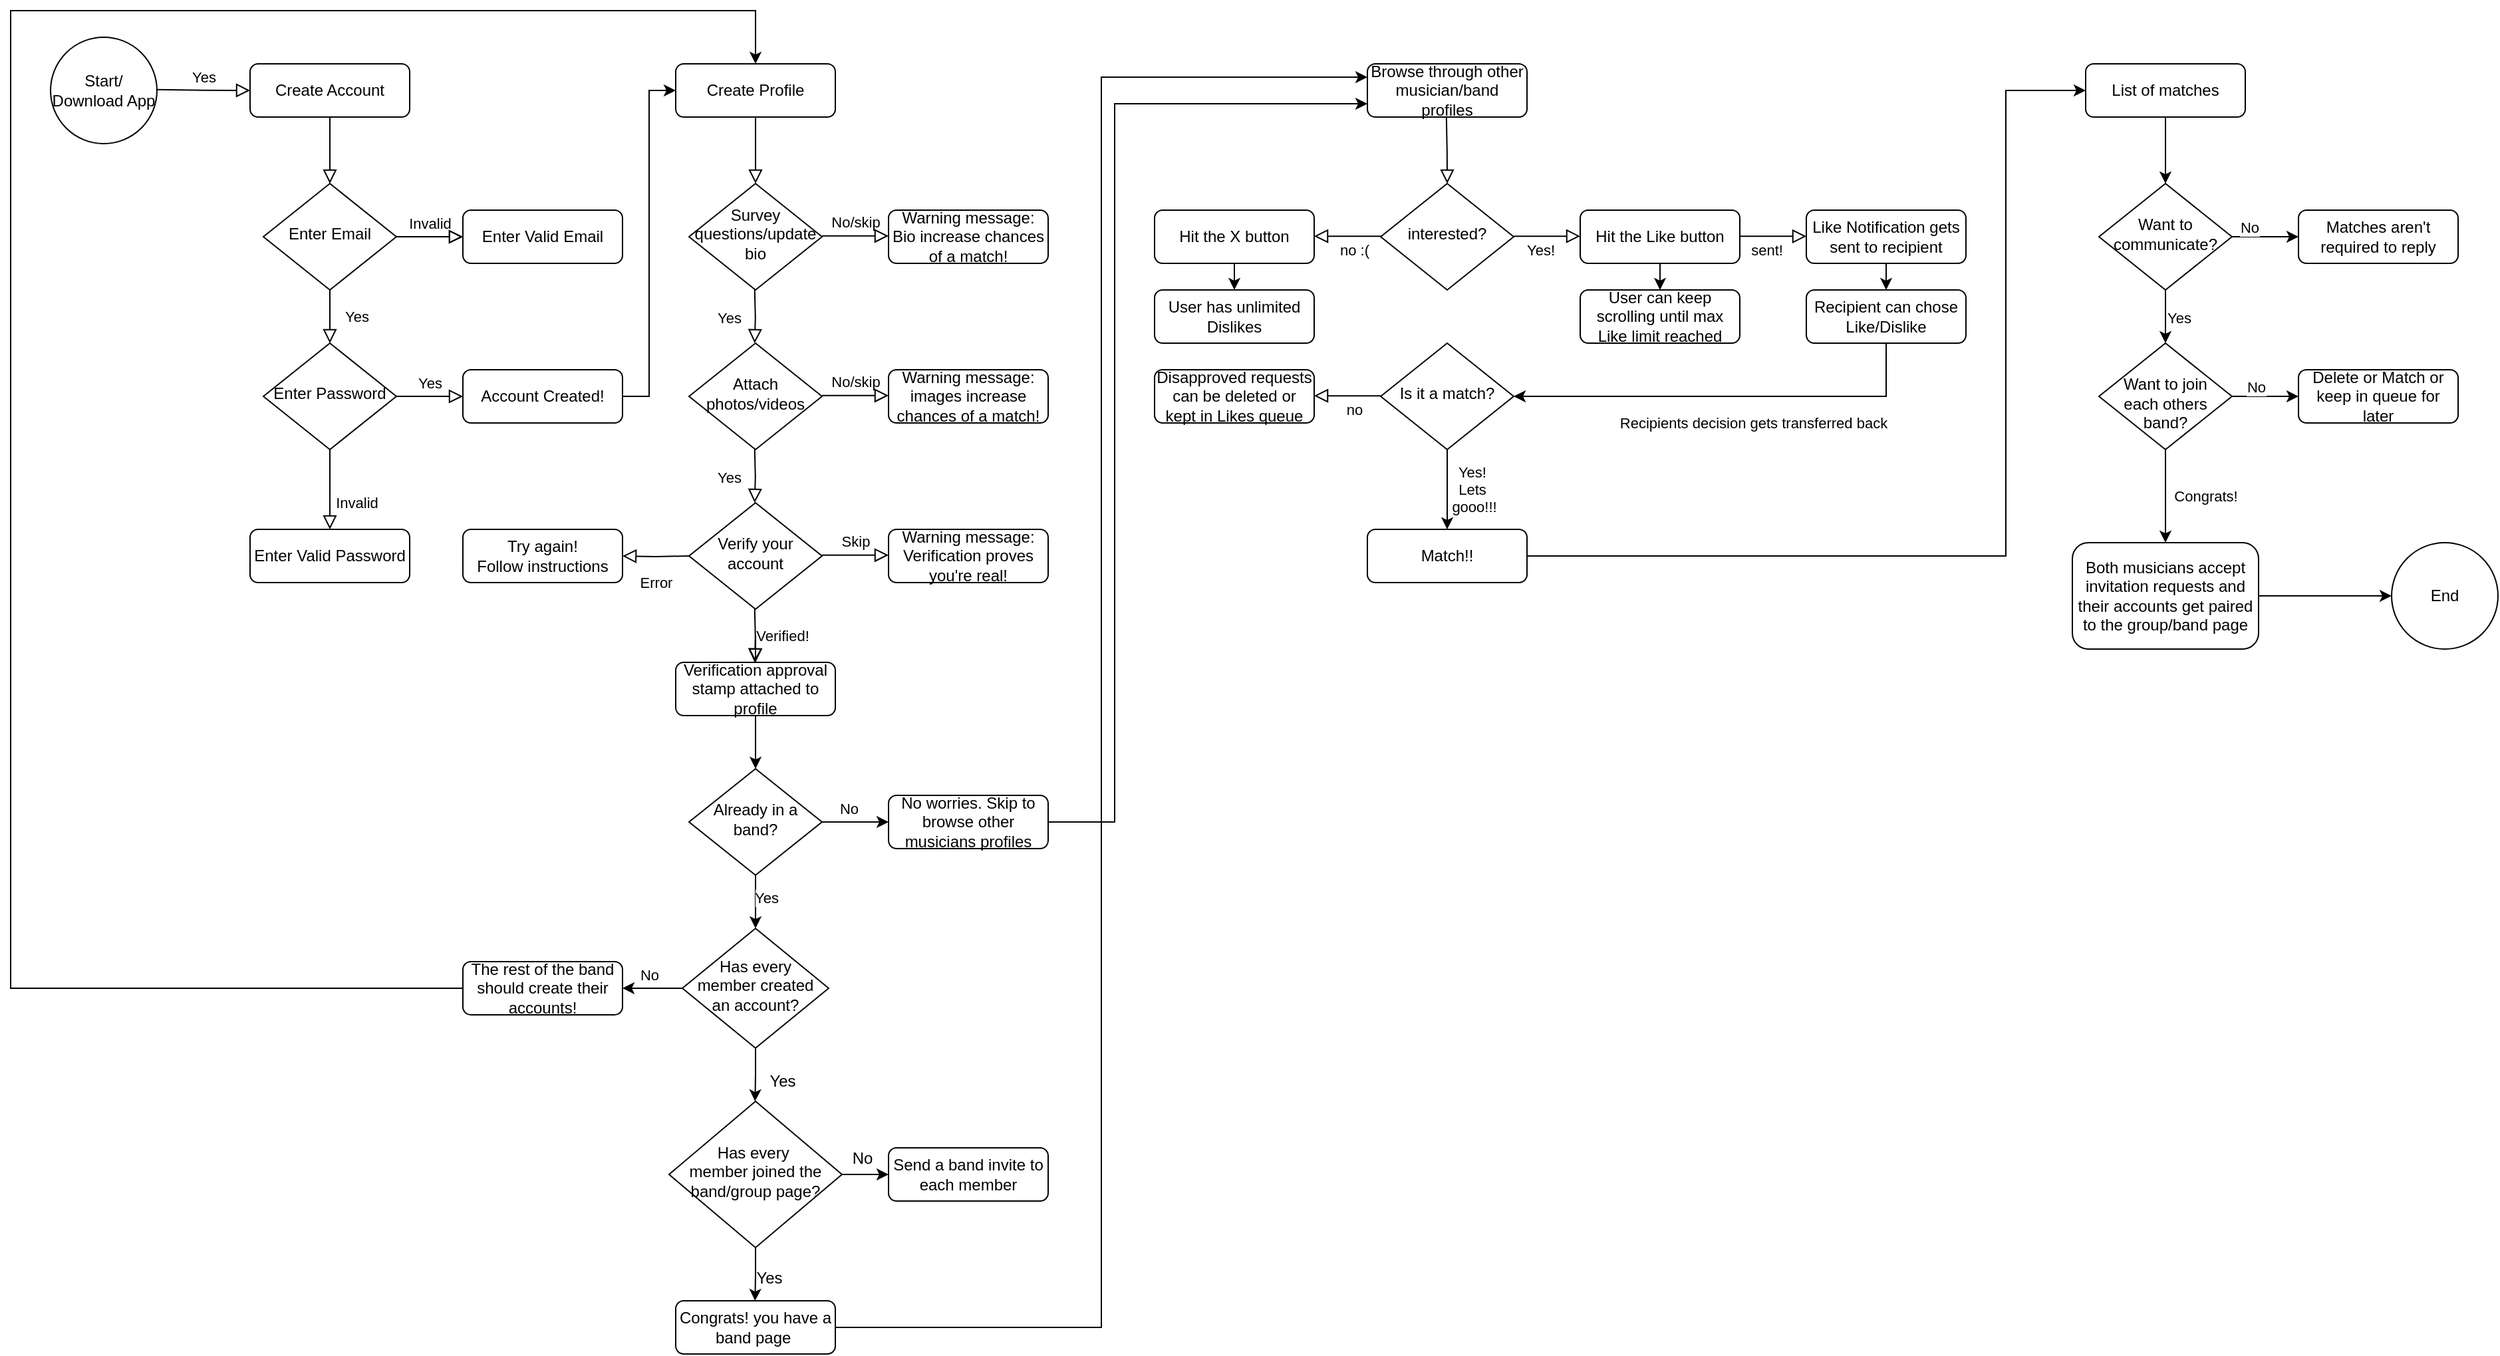 <mxfile version="26.0.11" pages="2">
  <diagram id="C5RBs43oDa-KdzZeNtuy" name="Flow Diagram">
    <mxGraphModel dx="2140" dy="696" grid="1" gridSize="10" guides="1" tooltips="1" connect="1" arrows="1" fold="1" page="1" pageScale="1" pageWidth="827" pageHeight="1169" math="0" shadow="0">
      <root>
        <mxCell id="WIyWlLk6GJQsqaUBKTNV-0" />
        <mxCell id="WIyWlLk6GJQsqaUBKTNV-1" parent="WIyWlLk6GJQsqaUBKTNV-0" />
        <mxCell id="WIyWlLk6GJQsqaUBKTNV-2" value="" style="rounded=0;html=1;jettySize=auto;orthogonalLoop=1;fontSize=11;endArrow=block;endFill=0;endSize=8;strokeWidth=1;shadow=0;labelBackgroundColor=none;edgeStyle=orthogonalEdgeStyle;" parent="WIyWlLk6GJQsqaUBKTNV-1" source="WIyWlLk6GJQsqaUBKTNV-3" target="WIyWlLk6GJQsqaUBKTNV-6" edge="1">
          <mxGeometry relative="1" as="geometry" />
        </mxCell>
        <mxCell id="WIyWlLk6GJQsqaUBKTNV-3" value="Create Account" style="rounded=1;whiteSpace=wrap;html=1;fontSize=12;glass=0;strokeWidth=1;shadow=0;" parent="WIyWlLk6GJQsqaUBKTNV-1" vertex="1">
          <mxGeometry x="160" y="80" width="120" height="40" as="geometry" />
        </mxCell>
        <mxCell id="WIyWlLk6GJQsqaUBKTNV-4" value="Yes" style="rounded=0;html=1;jettySize=auto;orthogonalLoop=1;fontSize=11;endArrow=block;endFill=0;endSize=8;strokeWidth=1;shadow=0;labelBackgroundColor=none;edgeStyle=orthogonalEdgeStyle;" parent="WIyWlLk6GJQsqaUBKTNV-1" source="WIyWlLk6GJQsqaUBKTNV-6" target="WIyWlLk6GJQsqaUBKTNV-10" edge="1">
          <mxGeometry y="20" relative="1" as="geometry">
            <mxPoint as="offset" />
          </mxGeometry>
        </mxCell>
        <mxCell id="WIyWlLk6GJQsqaUBKTNV-5" value="Invalid" style="edgeStyle=orthogonalEdgeStyle;rounded=0;html=1;jettySize=auto;orthogonalLoop=1;fontSize=11;endArrow=block;endFill=0;endSize=8;strokeWidth=1;shadow=0;labelBackgroundColor=none;" parent="WIyWlLk6GJQsqaUBKTNV-1" source="WIyWlLk6GJQsqaUBKTNV-6" target="WIyWlLk6GJQsqaUBKTNV-7" edge="1">
          <mxGeometry y="10" relative="1" as="geometry">
            <mxPoint as="offset" />
          </mxGeometry>
        </mxCell>
        <mxCell id="WIyWlLk6GJQsqaUBKTNV-6" value="Enter Email" style="rhombus;whiteSpace=wrap;html=1;shadow=0;fontFamily=Helvetica;fontSize=12;align=center;strokeWidth=1;spacing=6;spacingTop=-4;" parent="WIyWlLk6GJQsqaUBKTNV-1" vertex="1">
          <mxGeometry x="170" y="170" width="100" height="80" as="geometry" />
        </mxCell>
        <mxCell id="WIyWlLk6GJQsqaUBKTNV-7" value="Enter Valid Email" style="rounded=1;whiteSpace=wrap;html=1;fontSize=12;glass=0;strokeWidth=1;shadow=0;" parent="WIyWlLk6GJQsqaUBKTNV-1" vertex="1">
          <mxGeometry x="320" y="190" width="120" height="40" as="geometry" />
        </mxCell>
        <mxCell id="WIyWlLk6GJQsqaUBKTNV-8" value="Invalid" style="rounded=0;html=1;jettySize=auto;orthogonalLoop=1;fontSize=11;endArrow=block;endFill=0;endSize=8;strokeWidth=1;shadow=0;labelBackgroundColor=none;edgeStyle=orthogonalEdgeStyle;" parent="WIyWlLk6GJQsqaUBKTNV-1" source="WIyWlLk6GJQsqaUBKTNV-10" target="WIyWlLk6GJQsqaUBKTNV-11" edge="1">
          <mxGeometry x="0.333" y="20" relative="1" as="geometry">
            <mxPoint as="offset" />
          </mxGeometry>
        </mxCell>
        <mxCell id="WIyWlLk6GJQsqaUBKTNV-9" value="Yes" style="edgeStyle=orthogonalEdgeStyle;rounded=0;html=1;jettySize=auto;orthogonalLoop=1;fontSize=11;endArrow=block;endFill=0;endSize=8;strokeWidth=1;shadow=0;labelBackgroundColor=none;" parent="WIyWlLk6GJQsqaUBKTNV-1" source="WIyWlLk6GJQsqaUBKTNV-10" target="WIyWlLk6GJQsqaUBKTNV-12" edge="1">
          <mxGeometry y="10" relative="1" as="geometry">
            <mxPoint as="offset" />
          </mxGeometry>
        </mxCell>
        <mxCell id="WIyWlLk6GJQsqaUBKTNV-10" value="Enter Password" style="rhombus;whiteSpace=wrap;html=1;shadow=0;fontFamily=Helvetica;fontSize=12;align=center;strokeWidth=1;spacing=6;spacingTop=-4;" parent="WIyWlLk6GJQsqaUBKTNV-1" vertex="1">
          <mxGeometry x="170" y="290" width="100" height="80" as="geometry" />
        </mxCell>
        <mxCell id="WIyWlLk6GJQsqaUBKTNV-11" value="Enter Valid Password" style="rounded=1;whiteSpace=wrap;html=1;fontSize=12;glass=0;strokeWidth=1;shadow=0;" parent="WIyWlLk6GJQsqaUBKTNV-1" vertex="1">
          <mxGeometry x="160" y="430" width="120" height="40" as="geometry" />
        </mxCell>
        <mxCell id="-ekNPSrUyCJ8KPP-WbpY-6" style="edgeStyle=orthogonalEdgeStyle;rounded=0;orthogonalLoop=1;jettySize=auto;html=1;exitX=1;exitY=0.5;exitDx=0;exitDy=0;entryX=0;entryY=0.5;entryDx=0;entryDy=0;" parent="WIyWlLk6GJQsqaUBKTNV-1" source="WIyWlLk6GJQsqaUBKTNV-12" target="-ekNPSrUyCJ8KPP-WbpY-3" edge="1">
          <mxGeometry relative="1" as="geometry" />
        </mxCell>
        <mxCell id="WIyWlLk6GJQsqaUBKTNV-12" value="Account Created!" style="rounded=1;whiteSpace=wrap;html=1;fontSize=12;glass=0;strokeWidth=1;shadow=0;" parent="WIyWlLk6GJQsqaUBKTNV-1" vertex="1">
          <mxGeometry x="320" y="310" width="120" height="40" as="geometry" />
        </mxCell>
        <mxCell id="-ekNPSrUyCJ8KPP-WbpY-0" value="Start/&lt;div&gt;Download App&lt;/div&gt;" style="ellipse;whiteSpace=wrap;html=1;aspect=fixed;" parent="WIyWlLk6GJQsqaUBKTNV-1" vertex="1">
          <mxGeometry x="10" y="60" width="80" height="80" as="geometry" />
        </mxCell>
        <mxCell id="-ekNPSrUyCJ8KPP-WbpY-1" value="End" style="ellipse;whiteSpace=wrap;html=1;aspect=fixed;" parent="WIyWlLk6GJQsqaUBKTNV-1" vertex="1">
          <mxGeometry x="1770" y="440" width="80" height="80" as="geometry" />
        </mxCell>
        <mxCell id="-ekNPSrUyCJ8KPP-WbpY-3" value="Create Profile" style="rounded=1;whiteSpace=wrap;html=1;" parent="WIyWlLk6GJQsqaUBKTNV-1" vertex="1">
          <mxGeometry x="480" y="80" width="120" height="40" as="geometry" />
        </mxCell>
        <mxCell id="-ekNPSrUyCJ8KPP-WbpY-4" value="" style="rounded=0;html=1;jettySize=auto;orthogonalLoop=1;fontSize=11;endArrow=block;endFill=0;endSize=8;strokeWidth=1;shadow=0;labelBackgroundColor=none;edgeStyle=orthogonalEdgeStyle;" parent="WIyWlLk6GJQsqaUBKTNV-1" edge="1">
          <mxGeometry relative="1" as="geometry">
            <mxPoint x="540" y="120" as="sourcePoint" />
            <mxPoint x="540" y="170" as="targetPoint" />
          </mxGeometry>
        </mxCell>
        <mxCell id="-ekNPSrUyCJ8KPP-WbpY-5" value="Survey&lt;div&gt;questions/update bio&lt;/div&gt;" style="rhombus;whiteSpace=wrap;html=1;shadow=0;fontFamily=Helvetica;fontSize=12;align=center;strokeWidth=1;spacing=6;spacingTop=-4;" parent="WIyWlLk6GJQsqaUBKTNV-1" vertex="1">
          <mxGeometry x="490" y="170" width="100" height="80" as="geometry" />
        </mxCell>
        <mxCell id="-ekNPSrUyCJ8KPP-WbpY-7" value="Warning message: Bio increase chances of a match!" style="rounded=1;whiteSpace=wrap;html=1;fontSize=12;glass=0;strokeWidth=1;shadow=0;" parent="WIyWlLk6GJQsqaUBKTNV-1" vertex="1">
          <mxGeometry x="640" y="190" width="120" height="40" as="geometry" />
        </mxCell>
        <mxCell id="-ekNPSrUyCJ8KPP-WbpY-9" value="" style="edgeStyle=orthogonalEdgeStyle;rounded=0;html=1;jettySize=auto;orthogonalLoop=1;fontSize=11;endArrow=block;endFill=0;endSize=8;strokeWidth=1;shadow=0;labelBackgroundColor=none;" parent="WIyWlLk6GJQsqaUBKTNV-1" edge="1">
          <mxGeometry y="10" relative="1" as="geometry">
            <mxPoint as="offset" />
            <mxPoint x="270" y="210" as="sourcePoint" />
            <mxPoint x="320" y="210" as="targetPoint" />
          </mxGeometry>
        </mxCell>
        <mxCell id="-ekNPSrUyCJ8KPP-WbpY-11" value="No/skip" style="edgeStyle=orthogonalEdgeStyle;rounded=0;html=1;jettySize=auto;orthogonalLoop=1;fontSize=11;endArrow=block;endFill=0;endSize=8;strokeWidth=1;shadow=0;labelBackgroundColor=none;" parent="WIyWlLk6GJQsqaUBKTNV-1" edge="1">
          <mxGeometry y="10" relative="1" as="geometry">
            <mxPoint as="offset" />
            <mxPoint x="590" y="209.38" as="sourcePoint" />
            <mxPoint x="640" y="209.38" as="targetPoint" />
          </mxGeometry>
        </mxCell>
        <mxCell id="-ekNPSrUyCJ8KPP-WbpY-12" value="Yes" style="rounded=0;html=1;jettySize=auto;orthogonalLoop=1;fontSize=11;endArrow=block;endFill=0;endSize=8;strokeWidth=1;shadow=0;labelBackgroundColor=none;edgeStyle=orthogonalEdgeStyle;" parent="WIyWlLk6GJQsqaUBKTNV-1" edge="1">
          <mxGeometry y="20" relative="1" as="geometry">
            <mxPoint as="offset" />
            <mxPoint x="539.37" y="250" as="sourcePoint" />
            <mxPoint x="539.37" y="290" as="targetPoint" />
          </mxGeometry>
        </mxCell>
        <mxCell id="-ekNPSrUyCJ8KPP-WbpY-13" value="Attach photos/videos" style="rhombus;whiteSpace=wrap;html=1;shadow=0;fontFamily=Helvetica;fontSize=12;align=center;strokeWidth=1;spacing=6;spacingTop=-4;" parent="WIyWlLk6GJQsqaUBKTNV-1" vertex="1">
          <mxGeometry x="490" y="290" width="100" height="80" as="geometry" />
        </mxCell>
        <mxCell id="-ekNPSrUyCJ8KPP-WbpY-14" value="No/skip" style="edgeStyle=orthogonalEdgeStyle;rounded=0;html=1;jettySize=auto;orthogonalLoop=1;fontSize=11;endArrow=block;endFill=0;endSize=8;strokeWidth=1;shadow=0;labelBackgroundColor=none;" parent="WIyWlLk6GJQsqaUBKTNV-1" edge="1">
          <mxGeometry y="10" relative="1" as="geometry">
            <mxPoint as="offset" />
            <mxPoint x="590" y="329.38" as="sourcePoint" />
            <mxPoint x="640" y="329.38" as="targetPoint" />
          </mxGeometry>
        </mxCell>
        <mxCell id="-ekNPSrUyCJ8KPP-WbpY-15" value="Warning message: images increase chances of a match!" style="rounded=1;whiteSpace=wrap;html=1;fontSize=12;glass=0;strokeWidth=1;shadow=0;" parent="WIyWlLk6GJQsqaUBKTNV-1" vertex="1">
          <mxGeometry x="640" y="310" width="120" height="40" as="geometry" />
        </mxCell>
        <mxCell id="-ekNPSrUyCJ8KPP-WbpY-16" value="Yes" style="rounded=0;html=1;jettySize=auto;orthogonalLoop=1;fontSize=11;endArrow=block;endFill=0;endSize=8;strokeWidth=1;shadow=0;labelBackgroundColor=none;edgeStyle=orthogonalEdgeStyle;" parent="WIyWlLk6GJQsqaUBKTNV-1" edge="1">
          <mxGeometry y="20" relative="1" as="geometry">
            <mxPoint as="offset" />
            <mxPoint x="539.38" y="370" as="sourcePoint" />
            <mxPoint x="539.38" y="410" as="targetPoint" />
          </mxGeometry>
        </mxCell>
        <mxCell id="-ekNPSrUyCJ8KPP-WbpY-17" value="Verify your account" style="rhombus;whiteSpace=wrap;html=1;shadow=0;fontFamily=Helvetica;fontSize=12;align=center;strokeWidth=1;spacing=6;spacingTop=-4;" parent="WIyWlLk6GJQsqaUBKTNV-1" vertex="1">
          <mxGeometry x="490" y="410" width="100" height="80" as="geometry" />
        </mxCell>
        <mxCell id="-ekNPSrUyCJ8KPP-WbpY-18" value="Skip" style="edgeStyle=orthogonalEdgeStyle;rounded=0;html=1;jettySize=auto;orthogonalLoop=1;fontSize=11;endArrow=block;endFill=0;endSize=8;strokeWidth=1;shadow=0;labelBackgroundColor=none;" parent="WIyWlLk6GJQsqaUBKTNV-1" edge="1">
          <mxGeometry y="10" relative="1" as="geometry">
            <mxPoint as="offset" />
            <mxPoint x="590" y="449.38" as="sourcePoint" />
            <mxPoint x="640" y="449.38" as="targetPoint" />
          </mxGeometry>
        </mxCell>
        <mxCell id="-ekNPSrUyCJ8KPP-WbpY-19" value="Error" style="rounded=0;html=1;jettySize=auto;orthogonalLoop=1;fontSize=11;endArrow=block;endFill=0;endSize=8;strokeWidth=1;shadow=0;labelBackgroundColor=none;edgeStyle=orthogonalEdgeStyle;entryX=1;entryY=0.5;entryDx=0;entryDy=0;" parent="WIyWlLk6GJQsqaUBKTNV-1" target="-ekNPSrUyCJ8KPP-WbpY-20" edge="1">
          <mxGeometry y="20" relative="1" as="geometry">
            <mxPoint as="offset" />
            <mxPoint x="490" y="450" as="sourcePoint" />
            <mxPoint x="490" y="490" as="targetPoint" />
          </mxGeometry>
        </mxCell>
        <mxCell id="-ekNPSrUyCJ8KPP-WbpY-20" value="Try again!&lt;div&gt;Follow instructions&lt;/div&gt;" style="rounded=1;whiteSpace=wrap;html=1;fontSize=12;glass=0;strokeWidth=1;shadow=0;" parent="WIyWlLk6GJQsqaUBKTNV-1" vertex="1">
          <mxGeometry x="320" y="430" width="120" height="40" as="geometry" />
        </mxCell>
        <mxCell id="EXqV8uLEdETQ28XEE5cS-0" value="Warning message:&lt;div&gt;Verification proves you&#39;re real!&lt;/div&gt;" style="rounded=1;whiteSpace=wrap;html=1;fontSize=12;glass=0;strokeWidth=1;shadow=0;" parent="WIyWlLk6GJQsqaUBKTNV-1" vertex="1">
          <mxGeometry x="640" y="430" width="120" height="40" as="geometry" />
        </mxCell>
        <mxCell id="EXqV8uLEdETQ28XEE5cS-1" value="Verified!" style="rounded=0;html=1;jettySize=auto;orthogonalLoop=1;fontSize=11;endArrow=block;endFill=0;endSize=8;strokeWidth=1;shadow=0;labelBackgroundColor=none;edgeStyle=orthogonalEdgeStyle;" parent="WIyWlLk6GJQsqaUBKTNV-1" source="EXqV8uLEdETQ28XEE5cS-2" edge="1">
          <mxGeometry y="20" relative="1" as="geometry">
            <mxPoint as="offset" />
            <mxPoint x="539.38" y="490" as="sourcePoint" />
            <mxPoint x="539.38" y="530" as="targetPoint" />
          </mxGeometry>
        </mxCell>
        <mxCell id="EXqV8uLEdETQ28XEE5cS-3" value="" style="rounded=0;html=1;jettySize=auto;orthogonalLoop=1;fontSize=11;endArrow=block;endFill=0;endSize=8;strokeWidth=1;shadow=0;labelBackgroundColor=none;edgeStyle=orthogonalEdgeStyle;" parent="WIyWlLk6GJQsqaUBKTNV-1" target="EXqV8uLEdETQ28XEE5cS-2" edge="1">
          <mxGeometry y="20" relative="1" as="geometry">
            <mxPoint as="offset" />
            <mxPoint x="539.38" y="490" as="sourcePoint" />
            <mxPoint x="539.38" y="530" as="targetPoint" />
          </mxGeometry>
        </mxCell>
        <mxCell id="EXqV8uLEdETQ28XEE5cS-55" style="edgeStyle=orthogonalEdgeStyle;rounded=0;orthogonalLoop=1;jettySize=auto;html=1;exitX=0.5;exitY=1;exitDx=0;exitDy=0;entryX=0.5;entryY=0;entryDx=0;entryDy=0;" parent="WIyWlLk6GJQsqaUBKTNV-1" source="EXqV8uLEdETQ28XEE5cS-2" target="EXqV8uLEdETQ28XEE5cS-54" edge="1">
          <mxGeometry relative="1" as="geometry" />
        </mxCell>
        <mxCell id="EXqV8uLEdETQ28XEE5cS-2" value="Verification approval stamp attached to profile" style="rounded=1;whiteSpace=wrap;html=1;fontSize=12;glass=0;strokeWidth=1;shadow=0;" parent="WIyWlLk6GJQsqaUBKTNV-1" vertex="1">
          <mxGeometry x="480" y="530" width="120" height="40" as="geometry" />
        </mxCell>
        <mxCell id="EXqV8uLEdETQ28XEE5cS-4" value="Yes" style="edgeStyle=orthogonalEdgeStyle;rounded=0;html=1;jettySize=auto;orthogonalLoop=1;fontSize=11;endArrow=block;endFill=0;endSize=8;strokeWidth=1;shadow=0;labelBackgroundColor=none;entryX=0;entryY=0.5;entryDx=0;entryDy=0;" parent="WIyWlLk6GJQsqaUBKTNV-1" target="WIyWlLk6GJQsqaUBKTNV-3" edge="1">
          <mxGeometry y="10" relative="1" as="geometry">
            <mxPoint as="offset" />
            <mxPoint x="90" y="99.38" as="sourcePoint" />
            <mxPoint x="140" y="99.38" as="targetPoint" />
          </mxGeometry>
        </mxCell>
        <mxCell id="EXqV8uLEdETQ28XEE5cS-5" value="Browse through other musician/band profiles" style="rounded=1;whiteSpace=wrap;html=1;" parent="WIyWlLk6GJQsqaUBKTNV-1" vertex="1">
          <mxGeometry x="1000" y="80" width="120" height="40" as="geometry" />
        </mxCell>
        <mxCell id="EXqV8uLEdETQ28XEE5cS-68" style="edgeStyle=orthogonalEdgeStyle;rounded=0;orthogonalLoop=1;jettySize=auto;html=1;exitX=0;exitY=0.5;exitDx=0;exitDy=0;entryX=0.5;entryY=0;entryDx=0;entryDy=0;" parent="WIyWlLk6GJQsqaUBKTNV-1" source="EXqV8uLEdETQ28XEE5cS-6" target="-ekNPSrUyCJ8KPP-WbpY-3" edge="1">
          <mxGeometry relative="1" as="geometry">
            <Array as="points">
              <mxPoint x="-20" y="775" />
              <mxPoint x="-20" y="40" />
              <mxPoint x="540" y="40" />
            </Array>
          </mxGeometry>
        </mxCell>
        <mxCell id="EXqV8uLEdETQ28XEE5cS-6" value="The rest of the band should create their accounts!" style="rounded=1;whiteSpace=wrap;html=1;" parent="WIyWlLk6GJQsqaUBKTNV-1" vertex="1">
          <mxGeometry x="320" y="755" width="120" height="40" as="geometry" />
        </mxCell>
        <mxCell id="EXqV8uLEdETQ28XEE5cS-8" value="" style="rounded=0;html=1;jettySize=auto;orthogonalLoop=1;fontSize=11;endArrow=block;endFill=0;endSize=8;strokeWidth=1;shadow=0;labelBackgroundColor=none;edgeStyle=orthogonalEdgeStyle;" parent="WIyWlLk6GJQsqaUBKTNV-1" edge="1">
          <mxGeometry y="20" relative="1" as="geometry">
            <mxPoint as="offset" />
            <mxPoint x="1059.41" y="120" as="sourcePoint" />
            <mxPoint x="1060.03" y="170" as="targetPoint" />
          </mxGeometry>
        </mxCell>
        <mxCell id="EXqV8uLEdETQ28XEE5cS-11" value="interested?" style="rhombus;whiteSpace=wrap;html=1;shadow=0;fontFamily=Helvetica;fontSize=12;align=center;strokeWidth=1;spacing=6;spacingTop=-4;" parent="WIyWlLk6GJQsqaUBKTNV-1" vertex="1">
          <mxGeometry x="1010" y="170" width="100" height="80" as="geometry" />
        </mxCell>
        <mxCell id="EXqV8uLEdETQ28XEE5cS-12" value="no :(" style="rounded=0;html=1;jettySize=auto;orthogonalLoop=1;fontSize=11;endArrow=block;endFill=0;endSize=8;strokeWidth=1;shadow=0;labelBackgroundColor=none;edgeStyle=orthogonalEdgeStyle;entryX=1;entryY=0.5;entryDx=0;entryDy=0;" parent="WIyWlLk6GJQsqaUBKTNV-1" edge="1">
          <mxGeometry x="-0.2" y="10" relative="1" as="geometry">
            <mxPoint as="offset" />
            <mxPoint x="1010" y="209.6" as="sourcePoint" />
            <mxPoint x="960" y="209.6" as="targetPoint" />
          </mxGeometry>
        </mxCell>
        <mxCell id="EXqV8uLEdETQ28XEE5cS-31" style="edgeStyle=orthogonalEdgeStyle;rounded=0;orthogonalLoop=1;jettySize=auto;html=1;exitX=0.5;exitY=1;exitDx=0;exitDy=0;entryX=0.5;entryY=0;entryDx=0;entryDy=0;" parent="WIyWlLk6GJQsqaUBKTNV-1" source="EXqV8uLEdETQ28XEE5cS-13" target="EXqV8uLEdETQ28XEE5cS-30" edge="1">
          <mxGeometry relative="1" as="geometry" />
        </mxCell>
        <mxCell id="EXqV8uLEdETQ28XEE5cS-13" value="Hit the X button" style="rounded=1;whiteSpace=wrap;html=1;fontSize=12;glass=0;strokeWidth=1;shadow=0;" parent="WIyWlLk6GJQsqaUBKTNV-1" vertex="1">
          <mxGeometry x="840" y="190" width="120" height="40" as="geometry" />
        </mxCell>
        <mxCell id="EXqV8uLEdETQ28XEE5cS-35" style="edgeStyle=orthogonalEdgeStyle;rounded=0;orthogonalLoop=1;jettySize=auto;html=1;exitX=1;exitY=0.5;exitDx=0;exitDy=0;entryX=0;entryY=0.5;entryDx=0;entryDy=0;" parent="WIyWlLk6GJQsqaUBKTNV-1" source="EXqV8uLEdETQ28XEE5cS-14" target="EXqV8uLEdETQ28XEE5cS-23" edge="1">
          <mxGeometry relative="1" as="geometry">
            <Array as="points">
              <mxPoint x="1480" y="450" />
              <mxPoint x="1480" y="100" />
            </Array>
          </mxGeometry>
        </mxCell>
        <mxCell id="EXqV8uLEdETQ28XEE5cS-14" value="Match!!" style="rounded=1;whiteSpace=wrap;html=1;fontSize=12;glass=0;strokeWidth=1;shadow=0;" parent="WIyWlLk6GJQsqaUBKTNV-1" vertex="1">
          <mxGeometry x="1000" y="430" width="120" height="40" as="geometry" />
        </mxCell>
        <mxCell id="EXqV8uLEdETQ28XEE5cS-15" value="Yes!" style="edgeStyle=orthogonalEdgeStyle;rounded=0;html=1;jettySize=auto;orthogonalLoop=1;fontSize=11;endArrow=block;endFill=0;endSize=8;strokeWidth=1;shadow=0;labelBackgroundColor=none;" parent="WIyWlLk6GJQsqaUBKTNV-1" edge="1">
          <mxGeometry x="-0.2" y="-10" relative="1" as="geometry">
            <mxPoint as="offset" />
            <mxPoint x="1110" y="209.6" as="sourcePoint" />
            <mxPoint x="1160" y="209.6" as="targetPoint" />
          </mxGeometry>
        </mxCell>
        <mxCell id="EXqV8uLEdETQ28XEE5cS-26" value="" style="edgeStyle=orthogonalEdgeStyle;rounded=0;orthogonalLoop=1;jettySize=auto;html=1;" parent="WIyWlLk6GJQsqaUBKTNV-1" source="EXqV8uLEdETQ28XEE5cS-18" target="EXqV8uLEdETQ28XEE5cS-14" edge="1">
          <mxGeometry relative="1" as="geometry" />
        </mxCell>
        <mxCell id="EXqV8uLEdETQ28XEE5cS-33" value="Yes!&amp;nbsp;&lt;div&gt;Lets&amp;nbsp;&lt;/div&gt;&lt;div&gt;gooo!!!&lt;/div&gt;" style="edgeLabel;html=1;align=center;verticalAlign=middle;resizable=0;points=[];" parent="EXqV8uLEdETQ28XEE5cS-26" vertex="1" connectable="0">
          <mxGeometry x="-0.093" y="8" relative="1" as="geometry">
            <mxPoint x="12" y="3" as="offset" />
          </mxGeometry>
        </mxCell>
        <mxCell id="EXqV8uLEdETQ28XEE5cS-18" value="Is it a match?" style="rhombus;whiteSpace=wrap;html=1;shadow=0;fontFamily=Helvetica;fontSize=12;align=center;strokeWidth=1;spacing=6;spacingTop=-4;" parent="WIyWlLk6GJQsqaUBKTNV-1" vertex="1">
          <mxGeometry x="1010" y="290" width="100" height="80" as="geometry" />
        </mxCell>
        <mxCell id="EXqV8uLEdETQ28XEE5cS-29" style="edgeStyle=orthogonalEdgeStyle;rounded=0;orthogonalLoop=1;jettySize=auto;html=1;exitX=0.5;exitY=1;exitDx=0;exitDy=0;entryX=0.5;entryY=0;entryDx=0;entryDy=0;" parent="WIyWlLk6GJQsqaUBKTNV-1" source="EXqV8uLEdETQ28XEE5cS-21" target="EXqV8uLEdETQ28XEE5cS-27" edge="1">
          <mxGeometry relative="1" as="geometry" />
        </mxCell>
        <mxCell id="EXqV8uLEdETQ28XEE5cS-21" value="Hit the Like button" style="rounded=1;whiteSpace=wrap;html=1;fontSize=12;glass=0;strokeWidth=1;shadow=0;" parent="WIyWlLk6GJQsqaUBKTNV-1" vertex="1">
          <mxGeometry x="1160" y="190" width="120" height="40" as="geometry" />
        </mxCell>
        <mxCell id="EXqV8uLEdETQ28XEE5cS-22" value="no" style="rounded=0;html=1;jettySize=auto;orthogonalLoop=1;fontSize=11;endArrow=block;endFill=0;endSize=8;strokeWidth=1;shadow=0;labelBackgroundColor=none;edgeStyle=orthogonalEdgeStyle;entryX=1;entryY=0.5;entryDx=0;entryDy=0;" parent="WIyWlLk6GJQsqaUBKTNV-1" edge="1">
          <mxGeometry x="-0.2" y="10" relative="1" as="geometry">
            <mxPoint as="offset" />
            <mxPoint x="1010" y="329.6" as="sourcePoint" />
            <mxPoint x="960" y="329.6" as="targetPoint" />
          </mxGeometry>
        </mxCell>
        <mxCell id="EXqV8uLEdETQ28XEE5cS-40" style="edgeStyle=orthogonalEdgeStyle;rounded=0;orthogonalLoop=1;jettySize=auto;html=1;" parent="WIyWlLk6GJQsqaUBKTNV-1" source="EXqV8uLEdETQ28XEE5cS-23" edge="1">
          <mxGeometry relative="1" as="geometry">
            <mxPoint x="1600" y="170" as="targetPoint" />
          </mxGeometry>
        </mxCell>
        <mxCell id="EXqV8uLEdETQ28XEE5cS-23" value="List of matches" style="rounded=1;whiteSpace=wrap;html=1;fontSize=12;glass=0;strokeWidth=1;shadow=0;" parent="WIyWlLk6GJQsqaUBKTNV-1" vertex="1">
          <mxGeometry x="1540" y="80" width="120" height="40" as="geometry" />
        </mxCell>
        <mxCell id="EXqV8uLEdETQ28XEE5cS-24" value="sent!" style="edgeStyle=orthogonalEdgeStyle;rounded=0;html=1;jettySize=auto;orthogonalLoop=1;fontSize=11;endArrow=block;endFill=0;endSize=8;strokeWidth=1;shadow=0;labelBackgroundColor=none;" parent="WIyWlLk6GJQsqaUBKTNV-1" edge="1">
          <mxGeometry x="-0.2" y="-10" relative="1" as="geometry">
            <mxPoint as="offset" />
            <mxPoint x="1280" y="209.66" as="sourcePoint" />
            <mxPoint x="1330" y="209.66" as="targetPoint" />
          </mxGeometry>
        </mxCell>
        <mxCell id="EXqV8uLEdETQ28XEE5cS-36" style="edgeStyle=orthogonalEdgeStyle;rounded=0;orthogonalLoop=1;jettySize=auto;html=1;exitX=0.5;exitY=1;exitDx=0;exitDy=0;" parent="WIyWlLk6GJQsqaUBKTNV-1" source="EXqV8uLEdETQ28XEE5cS-25" edge="1">
          <mxGeometry relative="1" as="geometry">
            <mxPoint x="1390" y="250" as="targetPoint" />
          </mxGeometry>
        </mxCell>
        <mxCell id="EXqV8uLEdETQ28XEE5cS-25" value="Like Notification gets sent to recipient" style="rounded=1;whiteSpace=wrap;html=1;fontSize=12;glass=0;strokeWidth=1;shadow=0;" parent="WIyWlLk6GJQsqaUBKTNV-1" vertex="1">
          <mxGeometry x="1330" y="190" width="120" height="40" as="geometry" />
        </mxCell>
        <mxCell id="EXqV8uLEdETQ28XEE5cS-27" value="User can keep scrolling until max Like limit reached" style="rounded=1;whiteSpace=wrap;html=1;fontSize=12;glass=0;strokeWidth=1;shadow=0;" parent="WIyWlLk6GJQsqaUBKTNV-1" vertex="1">
          <mxGeometry x="1160" y="250" width="120" height="40" as="geometry" />
        </mxCell>
        <mxCell id="EXqV8uLEdETQ28XEE5cS-30" value="User has unlimited Dislikes" style="rounded=1;whiteSpace=wrap;html=1;fontSize=12;glass=0;strokeWidth=1;shadow=0;" parent="WIyWlLk6GJQsqaUBKTNV-1" vertex="1">
          <mxGeometry x="840" y="250" width="120" height="40" as="geometry" />
        </mxCell>
        <mxCell id="EXqV8uLEdETQ28XEE5cS-32" value="Disapproved requests can be deleted or kept in Likes queue" style="rounded=1;whiteSpace=wrap;html=1;fontSize=12;glass=0;strokeWidth=1;shadow=0;" parent="WIyWlLk6GJQsqaUBKTNV-1" vertex="1">
          <mxGeometry x="840" y="310" width="120" height="40" as="geometry" />
        </mxCell>
        <mxCell id="EXqV8uLEdETQ28XEE5cS-38" style="edgeStyle=orthogonalEdgeStyle;rounded=0;orthogonalLoop=1;jettySize=auto;html=1;exitX=0.5;exitY=1;exitDx=0;exitDy=0;" parent="WIyWlLk6GJQsqaUBKTNV-1" source="EXqV8uLEdETQ28XEE5cS-37" target="EXqV8uLEdETQ28XEE5cS-18" edge="1">
          <mxGeometry relative="1" as="geometry" />
        </mxCell>
        <mxCell id="EXqV8uLEdETQ28XEE5cS-39" value="Recipients decision gets transferred back" style="edgeLabel;html=1;align=center;verticalAlign=middle;resizable=0;points=[];" parent="EXqV8uLEdETQ28XEE5cS-38" vertex="1" connectable="0">
          <mxGeometry x="-0.091" y="5" relative="1" as="geometry">
            <mxPoint x="5" y="15" as="offset" />
          </mxGeometry>
        </mxCell>
        <mxCell id="EXqV8uLEdETQ28XEE5cS-37" value="Recipient can chose Like/Dislike" style="rounded=1;whiteSpace=wrap;html=1;fontSize=12;glass=0;strokeWidth=1;shadow=0;" parent="WIyWlLk6GJQsqaUBKTNV-1" vertex="1">
          <mxGeometry x="1330" y="250" width="120" height="40" as="geometry" />
        </mxCell>
        <mxCell id="EXqV8uLEdETQ28XEE5cS-41" value="Matches aren&#39;t required to reply" style="rounded=1;whiteSpace=wrap;html=1;fontSize=12;glass=0;strokeWidth=1;shadow=0;" parent="WIyWlLk6GJQsqaUBKTNV-1" vertex="1">
          <mxGeometry x="1700" y="190" width="120" height="40" as="geometry" />
        </mxCell>
        <mxCell id="EXqV8uLEdETQ28XEE5cS-43" style="edgeStyle=orthogonalEdgeStyle;rounded=0;orthogonalLoop=1;jettySize=auto;html=1;exitX=1;exitY=0.5;exitDx=0;exitDy=0;" parent="WIyWlLk6GJQsqaUBKTNV-1" source="EXqV8uLEdETQ28XEE5cS-42" edge="1">
          <mxGeometry relative="1" as="geometry">
            <mxPoint x="1700" y="210" as="targetPoint" />
          </mxGeometry>
        </mxCell>
        <mxCell id="EXqV8uLEdETQ28XEE5cS-45" value="No" style="edgeLabel;html=1;align=center;verticalAlign=middle;resizable=0;points=[];" parent="EXqV8uLEdETQ28XEE5cS-43" vertex="1" connectable="0">
          <mxGeometry x="-0.493" y="7" relative="1" as="geometry">
            <mxPoint as="offset" />
          </mxGeometry>
        </mxCell>
        <mxCell id="EXqV8uLEdETQ28XEE5cS-46" style="edgeStyle=orthogonalEdgeStyle;rounded=0;orthogonalLoop=1;jettySize=auto;html=1;exitX=0.5;exitY=1;exitDx=0;exitDy=0;" parent="WIyWlLk6GJQsqaUBKTNV-1" source="EXqV8uLEdETQ28XEE5cS-42" edge="1">
          <mxGeometry relative="1" as="geometry">
            <mxPoint x="1600" y="290" as="targetPoint" />
          </mxGeometry>
        </mxCell>
        <mxCell id="EXqV8uLEdETQ28XEE5cS-48" value="Yes" style="edgeLabel;html=1;align=center;verticalAlign=middle;resizable=0;points=[];" parent="EXqV8uLEdETQ28XEE5cS-46" vertex="1" connectable="0">
          <mxGeometry x="0.06" y="9" relative="1" as="geometry">
            <mxPoint as="offset" />
          </mxGeometry>
        </mxCell>
        <mxCell id="EXqV8uLEdETQ28XEE5cS-42" value="Want to communicate?" style="rhombus;whiteSpace=wrap;html=1;shadow=0;fontFamily=Helvetica;fontSize=12;align=center;strokeWidth=1;spacing=6;spacingTop=-4;" parent="WIyWlLk6GJQsqaUBKTNV-1" vertex="1">
          <mxGeometry x="1550" y="170" width="100" height="80" as="geometry" />
        </mxCell>
        <mxCell id="EXqV8uLEdETQ28XEE5cS-44" value="Delete or Match or keep in queue for later" style="rounded=1;whiteSpace=wrap;html=1;fontSize=12;glass=0;strokeWidth=1;shadow=0;" parent="WIyWlLk6GJQsqaUBKTNV-1" vertex="1">
          <mxGeometry x="1700" y="310" width="120" height="40" as="geometry" />
        </mxCell>
        <mxCell id="EXqV8uLEdETQ28XEE5cS-49" style="edgeStyle=orthogonalEdgeStyle;rounded=0;orthogonalLoop=1;jettySize=auto;html=1;exitX=1;exitY=0.5;exitDx=0;exitDy=0;" parent="WIyWlLk6GJQsqaUBKTNV-1" source="EXqV8uLEdETQ28XEE5cS-47" edge="1">
          <mxGeometry relative="1" as="geometry">
            <mxPoint x="1700" y="330" as="targetPoint" />
          </mxGeometry>
        </mxCell>
        <mxCell id="EXqV8uLEdETQ28XEE5cS-51" value="No" style="edgeLabel;html=1;align=center;verticalAlign=middle;resizable=0;points=[];" parent="EXqV8uLEdETQ28XEE5cS-49" vertex="1" connectable="0">
          <mxGeometry x="-0.295" y="7" relative="1" as="geometry">
            <mxPoint as="offset" />
          </mxGeometry>
        </mxCell>
        <mxCell id="EXqV8uLEdETQ28XEE5cS-52" style="edgeStyle=orthogonalEdgeStyle;rounded=0;orthogonalLoop=1;jettySize=auto;html=1;exitX=0.5;exitY=1;exitDx=0;exitDy=0;entryX=0.5;entryY=0;entryDx=0;entryDy=0;" parent="WIyWlLk6GJQsqaUBKTNV-1" source="EXqV8uLEdETQ28XEE5cS-47" target="EXqV8uLEdETQ28XEE5cS-50" edge="1">
          <mxGeometry relative="1" as="geometry" />
        </mxCell>
        <mxCell id="EXqV8uLEdETQ28XEE5cS-53" value="Congrats!" style="edgeLabel;html=1;align=center;verticalAlign=middle;resizable=0;points=[];" parent="EXqV8uLEdETQ28XEE5cS-52" vertex="1" connectable="0">
          <mxGeometry x="0.007" y="8" relative="1" as="geometry">
            <mxPoint x="22" as="offset" />
          </mxGeometry>
        </mxCell>
        <mxCell id="EXqV8uLEdETQ28XEE5cS-47" value="&lt;div&gt;&lt;br&gt;&lt;/div&gt;Want to join each others band?" style="rhombus;whiteSpace=wrap;html=1;shadow=0;fontFamily=Helvetica;fontSize=12;align=center;strokeWidth=1;spacing=6;spacingTop=-4;" parent="WIyWlLk6GJQsqaUBKTNV-1" vertex="1">
          <mxGeometry x="1550" y="290" width="100" height="80" as="geometry" />
        </mxCell>
        <mxCell id="EXqV8uLEdETQ28XEE5cS-82" style="edgeStyle=orthogonalEdgeStyle;rounded=0;orthogonalLoop=1;jettySize=auto;html=1;exitX=1;exitY=0.5;exitDx=0;exitDy=0;entryX=0;entryY=0.5;entryDx=0;entryDy=0;" parent="WIyWlLk6GJQsqaUBKTNV-1" source="EXqV8uLEdETQ28XEE5cS-50" target="-ekNPSrUyCJ8KPP-WbpY-1" edge="1">
          <mxGeometry relative="1" as="geometry" />
        </mxCell>
        <mxCell id="EXqV8uLEdETQ28XEE5cS-50" value="Both musicians accept invitation requests and their accounts get paired to the group/band page" style="rounded=1;whiteSpace=wrap;html=1;fontSize=12;glass=0;strokeWidth=1;shadow=0;" parent="WIyWlLk6GJQsqaUBKTNV-1" vertex="1">
          <mxGeometry x="1530" y="440" width="140" height="80" as="geometry" />
        </mxCell>
        <mxCell id="EXqV8uLEdETQ28XEE5cS-56" style="edgeStyle=orthogonalEdgeStyle;rounded=0;orthogonalLoop=1;jettySize=auto;html=1;exitX=1;exitY=0.5;exitDx=0;exitDy=0;" parent="WIyWlLk6GJQsqaUBKTNV-1" source="EXqV8uLEdETQ28XEE5cS-54" edge="1">
          <mxGeometry relative="1" as="geometry">
            <mxPoint x="640" y="650" as="targetPoint" />
          </mxGeometry>
        </mxCell>
        <mxCell id="EXqV8uLEdETQ28XEE5cS-58" value="No" style="edgeLabel;html=1;align=center;verticalAlign=middle;resizable=0;points=[];" parent="EXqV8uLEdETQ28XEE5cS-56" vertex="1" connectable="0">
          <mxGeometry x="-0.211" relative="1" as="geometry">
            <mxPoint y="-10" as="offset" />
          </mxGeometry>
        </mxCell>
        <mxCell id="EXqV8uLEdETQ28XEE5cS-62" style="edgeStyle=orthogonalEdgeStyle;rounded=0;orthogonalLoop=1;jettySize=auto;html=1;exitX=0.5;exitY=1;exitDx=0;exitDy=0;entryX=0.5;entryY=0;entryDx=0;entryDy=0;" parent="WIyWlLk6GJQsqaUBKTNV-1" source="EXqV8uLEdETQ28XEE5cS-54" target="EXqV8uLEdETQ28XEE5cS-61" edge="1">
          <mxGeometry relative="1" as="geometry" />
        </mxCell>
        <mxCell id="EXqV8uLEdETQ28XEE5cS-64" value="Yes" style="edgeLabel;html=1;align=center;verticalAlign=middle;resizable=0;points=[];" parent="EXqV8uLEdETQ28XEE5cS-62" vertex="1" connectable="0">
          <mxGeometry x="-0.143" y="8" relative="1" as="geometry">
            <mxPoint as="offset" />
          </mxGeometry>
        </mxCell>
        <mxCell id="EXqV8uLEdETQ28XEE5cS-54" value="Already in a band?" style="rhombus;whiteSpace=wrap;html=1;shadow=0;fontFamily=Helvetica;fontSize=12;align=center;strokeWidth=1;spacing=6;spacingTop=-4;" parent="WIyWlLk6GJQsqaUBKTNV-1" vertex="1">
          <mxGeometry x="490" y="610" width="100" height="80" as="geometry" />
        </mxCell>
        <mxCell id="EXqV8uLEdETQ28XEE5cS-60" style="edgeStyle=orthogonalEdgeStyle;rounded=0;orthogonalLoop=1;jettySize=auto;html=1;exitX=1;exitY=0.5;exitDx=0;exitDy=0;entryX=0;entryY=0.75;entryDx=0;entryDy=0;" parent="WIyWlLk6GJQsqaUBKTNV-1" source="EXqV8uLEdETQ28XEE5cS-57" target="EXqV8uLEdETQ28XEE5cS-5" edge="1">
          <mxGeometry relative="1" as="geometry">
            <Array as="points">
              <mxPoint x="810" y="650" />
              <mxPoint x="810" y="110" />
            </Array>
          </mxGeometry>
        </mxCell>
        <mxCell id="EXqV8uLEdETQ28XEE5cS-57" value="No worries. Skip to browse other musicians profiles" style="rounded=1;whiteSpace=wrap;html=1;" parent="WIyWlLk6GJQsqaUBKTNV-1" vertex="1">
          <mxGeometry x="640" y="630" width="120" height="40" as="geometry" />
        </mxCell>
        <mxCell id="EXqV8uLEdETQ28XEE5cS-66" style="edgeStyle=orthogonalEdgeStyle;rounded=0;orthogonalLoop=1;jettySize=auto;html=1;exitX=0;exitY=0.5;exitDx=0;exitDy=0;entryX=1;entryY=0.5;entryDx=0;entryDy=0;" parent="WIyWlLk6GJQsqaUBKTNV-1" source="EXqV8uLEdETQ28XEE5cS-61" target="EXqV8uLEdETQ28XEE5cS-6" edge="1">
          <mxGeometry relative="1" as="geometry" />
        </mxCell>
        <mxCell id="EXqV8uLEdETQ28XEE5cS-67" value="No" style="edgeLabel;html=1;align=center;verticalAlign=middle;resizable=0;points=[];" parent="EXqV8uLEdETQ28XEE5cS-66" vertex="1" connectable="0">
          <mxGeometry x="0.099" y="-10" relative="1" as="geometry">
            <mxPoint x="-1" as="offset" />
          </mxGeometry>
        </mxCell>
        <mxCell id="EXqV8uLEdETQ28XEE5cS-69" style="edgeStyle=orthogonalEdgeStyle;rounded=0;orthogonalLoop=1;jettySize=auto;html=1;exitX=0.5;exitY=1;exitDx=0;exitDy=0;" parent="WIyWlLk6GJQsqaUBKTNV-1" source="EXqV8uLEdETQ28XEE5cS-61" edge="1">
          <mxGeometry relative="1" as="geometry">
            <mxPoint x="539.667" y="860" as="targetPoint" />
          </mxGeometry>
        </mxCell>
        <mxCell id="EXqV8uLEdETQ28XEE5cS-61" value="Has every member created an account?" style="rhombus;whiteSpace=wrap;html=1;shadow=0;fontFamily=Helvetica;fontSize=12;align=center;strokeWidth=1;spacing=6;spacingTop=-4;" parent="WIyWlLk6GJQsqaUBKTNV-1" vertex="1">
          <mxGeometry x="485" y="730" width="110" height="90" as="geometry" />
        </mxCell>
        <mxCell id="EXqV8uLEdETQ28XEE5cS-75" style="edgeStyle=orthogonalEdgeStyle;rounded=0;orthogonalLoop=1;jettySize=auto;html=1;exitX=1;exitY=0.5;exitDx=0;exitDy=0;" parent="WIyWlLk6GJQsqaUBKTNV-1" source="EXqV8uLEdETQ28XEE5cS-71" edge="1">
          <mxGeometry relative="1" as="geometry">
            <mxPoint x="640" y="914.762" as="targetPoint" />
          </mxGeometry>
        </mxCell>
        <mxCell id="EXqV8uLEdETQ28XEE5cS-78" style="edgeStyle=orthogonalEdgeStyle;rounded=0;orthogonalLoop=1;jettySize=auto;html=1;exitX=0.5;exitY=1;exitDx=0;exitDy=0;" parent="WIyWlLk6GJQsqaUBKTNV-1" source="EXqV8uLEdETQ28XEE5cS-71" edge="1">
          <mxGeometry relative="1" as="geometry">
            <mxPoint x="539.667" y="1010" as="targetPoint" />
          </mxGeometry>
        </mxCell>
        <mxCell id="EXqV8uLEdETQ28XEE5cS-71" value="&lt;div&gt;&lt;span style=&quot;background-color: transparent; color: light-dark(rgb(0, 0, 0), rgb(255, 255, 255));&quot;&gt;Has every&amp;nbsp;&lt;/span&gt;&lt;/div&gt;&lt;div&gt;member joined the band/group page?&lt;/div&gt;" style="rhombus;whiteSpace=wrap;html=1;shadow=0;fontFamily=Helvetica;fontSize=12;align=center;strokeWidth=1;spacing=6;spacingTop=-4;" parent="WIyWlLk6GJQsqaUBKTNV-1" vertex="1">
          <mxGeometry x="475" y="860" width="130" height="110" as="geometry" />
        </mxCell>
        <mxCell id="EXqV8uLEdETQ28XEE5cS-72" value="Yes" style="text;html=1;align=center;verticalAlign=middle;resizable=0;points=[];autosize=1;strokeColor=none;fillColor=none;" parent="WIyWlLk6GJQsqaUBKTNV-1" vertex="1">
          <mxGeometry x="540" y="830" width="40" height="30" as="geometry" />
        </mxCell>
        <mxCell id="EXqV8uLEdETQ28XEE5cS-76" value="Send a band invite to each member" style="rounded=1;whiteSpace=wrap;html=1;" parent="WIyWlLk6GJQsqaUBKTNV-1" vertex="1">
          <mxGeometry x="640" y="895" width="120" height="40" as="geometry" />
        </mxCell>
        <mxCell id="EXqV8uLEdETQ28XEE5cS-77" value="No" style="text;html=1;align=center;verticalAlign=middle;resizable=0;points=[];autosize=1;strokeColor=none;fillColor=none;" parent="WIyWlLk6GJQsqaUBKTNV-1" vertex="1">
          <mxGeometry x="600" y="888" width="40" height="30" as="geometry" />
        </mxCell>
        <mxCell id="EXqV8uLEdETQ28XEE5cS-81" style="edgeStyle=orthogonalEdgeStyle;rounded=0;orthogonalLoop=1;jettySize=auto;html=1;exitX=1;exitY=0.5;exitDx=0;exitDy=0;entryX=0;entryY=0.25;entryDx=0;entryDy=0;" parent="WIyWlLk6GJQsqaUBKTNV-1" source="EXqV8uLEdETQ28XEE5cS-79" target="EXqV8uLEdETQ28XEE5cS-5" edge="1">
          <mxGeometry relative="1" as="geometry" />
        </mxCell>
        <mxCell id="EXqV8uLEdETQ28XEE5cS-79" value="Congrats! you have a band page&amp;nbsp;" style="rounded=1;whiteSpace=wrap;html=1;" parent="WIyWlLk6GJQsqaUBKTNV-1" vertex="1">
          <mxGeometry x="480" y="1010" width="120" height="40" as="geometry" />
        </mxCell>
        <mxCell id="EXqV8uLEdETQ28XEE5cS-80" value="Yes" style="text;html=1;align=center;verticalAlign=middle;resizable=0;points=[];autosize=1;strokeColor=none;fillColor=none;" parent="WIyWlLk6GJQsqaUBKTNV-1" vertex="1">
          <mxGeometry x="530" y="978" width="40" height="30" as="geometry" />
        </mxCell>
      </root>
    </mxGraphModel>
  </diagram>
  <diagram id="L7siL4_XVjIrrBhaUgky" name="Component Diagram">
    <mxGraphModel dx="1050" dy="557" grid="1" gridSize="10" guides="1" tooltips="1" connect="1" arrows="1" fold="1" page="1" pageScale="1" pageWidth="850" pageHeight="1100" math="0" shadow="0">
      <root>
        <mxCell id="0" />
        <mxCell id="1" parent="0" />
        <mxCell id="SL3bV7T4VFeumJx9Ikth-1" value="Browser" style="rounded=0;whiteSpace=wrap;html=1;" vertex="1" parent="1">
          <mxGeometry x="160" y="250" width="120" height="60" as="geometry" />
        </mxCell>
        <mxCell id="SL3bV7T4VFeumJx9Ikth-2" value="Web Server&lt;div&gt;(Flask)&lt;/div&gt;" style="rounded=0;whiteSpace=wrap;html=1;" vertex="1" parent="1">
          <mxGeometry x="360" y="250" width="120" height="60" as="geometry" />
        </mxCell>
        <mxCell id="SL3bV7T4VFeumJx9Ikth-3" value="Data Store&lt;div&gt;TinyDB&lt;/div&gt;" style="shape=cylinder3;whiteSpace=wrap;html=1;boundedLbl=1;backgroundOutline=1;size=15;" vertex="1" parent="1">
          <mxGeometry x="560" y="240" width="70" height="80" as="geometry" />
        </mxCell>
        <mxCell id="SL3bV7T4VFeumJx9Ikth-4" value="Content&lt;div&gt;(html, css)&lt;/div&gt;" style="rounded=0;whiteSpace=wrap;html=1;" vertex="1" parent="1">
          <mxGeometry x="360" y="370" width="120" height="60" as="geometry" />
        </mxCell>
        <mxCell id="SL3bV7T4VFeumJx9Ikth-5" value="" style="endArrow=classic;html=1;rounded=0;" edge="1" parent="1">
          <mxGeometry width="50" height="50" relative="1" as="geometry">
            <mxPoint x="280" y="279.5" as="sourcePoint" />
            <mxPoint x="360" y="279.5" as="targetPoint" />
          </mxGeometry>
        </mxCell>
        <mxCell id="SL3bV7T4VFeumJx9Ikth-6" value="http" style="edgeLabel;html=1;align=center;verticalAlign=middle;resizable=0;points=[];" vertex="1" connectable="0" parent="SL3bV7T4VFeumJx9Ikth-5">
          <mxGeometry x="0.07" y="8" relative="1" as="geometry">
            <mxPoint y="1" as="offset" />
          </mxGeometry>
        </mxCell>
        <mxCell id="SL3bV7T4VFeumJx9Ikth-7" value="" style="endArrow=classic;html=1;rounded=0;" edge="1" parent="1">
          <mxGeometry width="50" height="50" relative="1" as="geometry">
            <mxPoint x="480" y="279.5" as="sourcePoint" />
            <mxPoint x="560" y="279.5" as="targetPoint" />
          </mxGeometry>
        </mxCell>
        <mxCell id="SL3bV7T4VFeumJx9Ikth-8" value="Local&lt;div&gt;Function&lt;/div&gt;" style="edgeLabel;html=1;align=center;verticalAlign=middle;resizable=0;points=[];" vertex="1" connectable="0" parent="SL3bV7T4VFeumJx9Ikth-7">
          <mxGeometry x="0.07" y="8" relative="1" as="geometry">
            <mxPoint y="1" as="offset" />
          </mxGeometry>
        </mxCell>
        <mxCell id="SL3bV7T4VFeumJx9Ikth-11" value="" style="endArrow=classic;html=1;rounded=0;" edge="1" parent="1">
          <mxGeometry width="50" height="50" relative="1" as="geometry">
            <mxPoint x="419.5" y="310" as="sourcePoint" />
            <mxPoint x="419.5" y="370" as="targetPoint" />
          </mxGeometry>
        </mxCell>
        <mxCell id="SL3bV7T4VFeumJx9Ikth-12" value="File System" style="edgeLabel;html=1;align=center;verticalAlign=middle;resizable=0;points=[];" vertex="1" connectable="0" parent="SL3bV7T4VFeumJx9Ikth-11">
          <mxGeometry x="0.07" y="8" relative="1" as="geometry">
            <mxPoint y="1" as="offset" />
          </mxGeometry>
        </mxCell>
      </root>
    </mxGraphModel>
  </diagram>
</mxfile>
